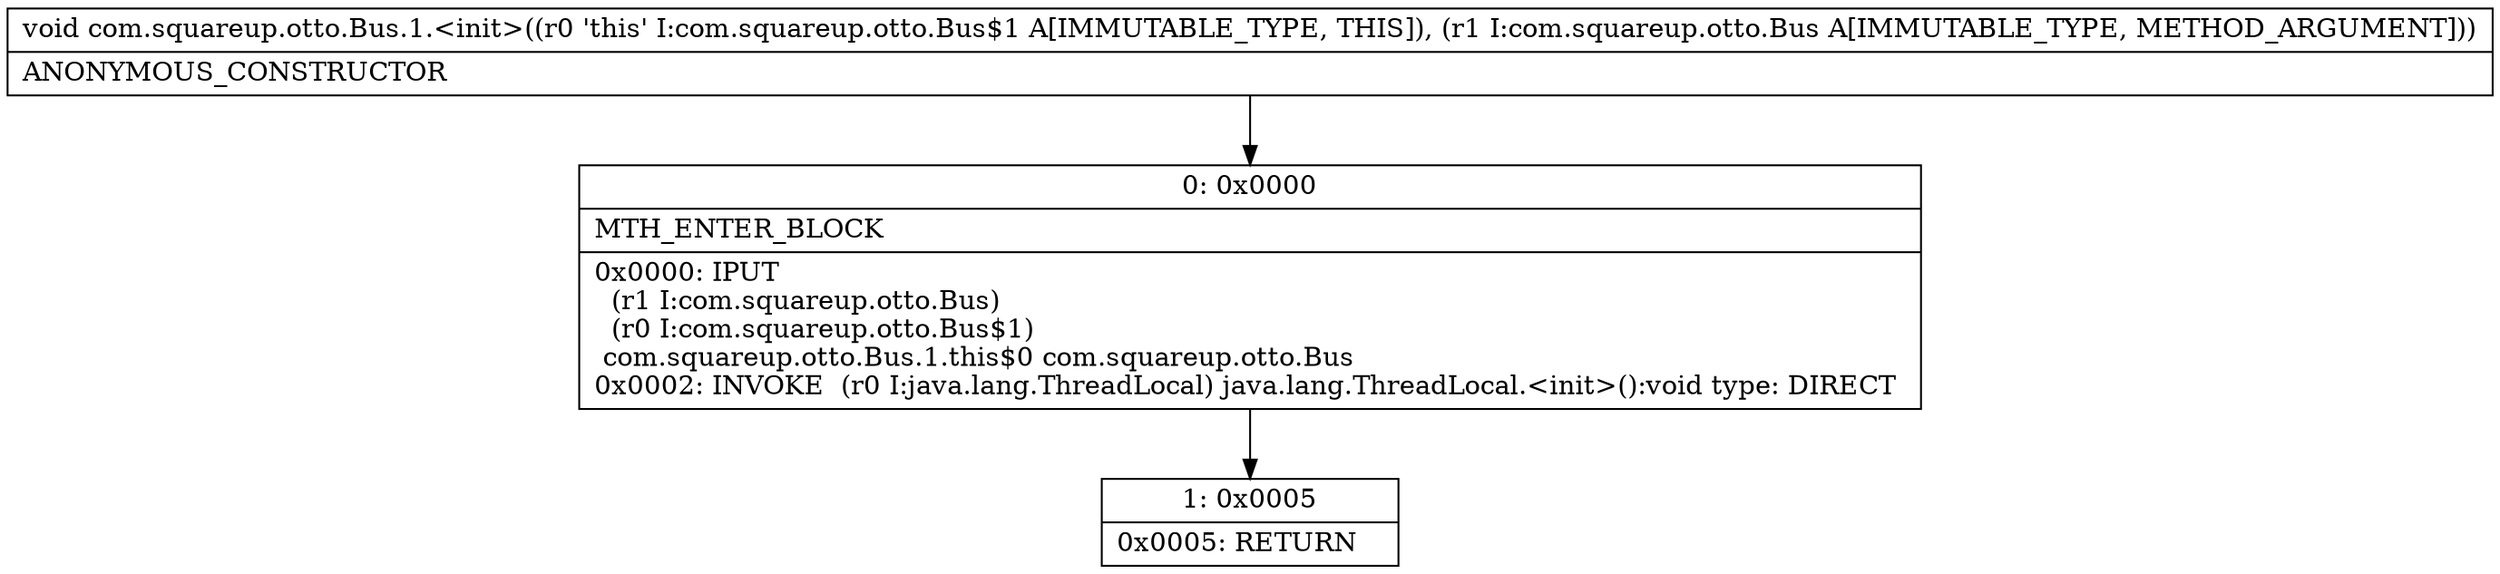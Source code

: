 digraph "CFG forcom.squareup.otto.Bus.1.\<init\>(Lcom\/squareup\/otto\/Bus;)V" {
Node_0 [shape=record,label="{0\:\ 0x0000|MTH_ENTER_BLOCK\l|0x0000: IPUT  \l  (r1 I:com.squareup.otto.Bus)\l  (r0 I:com.squareup.otto.Bus$1)\l com.squareup.otto.Bus.1.this$0 com.squareup.otto.Bus \l0x0002: INVOKE  (r0 I:java.lang.ThreadLocal) java.lang.ThreadLocal.\<init\>():void type: DIRECT \l}"];
Node_1 [shape=record,label="{1\:\ 0x0005|0x0005: RETURN   \l}"];
MethodNode[shape=record,label="{void com.squareup.otto.Bus.1.\<init\>((r0 'this' I:com.squareup.otto.Bus$1 A[IMMUTABLE_TYPE, THIS]), (r1 I:com.squareup.otto.Bus A[IMMUTABLE_TYPE, METHOD_ARGUMENT]))  | ANONYMOUS_CONSTRUCTOR\l}"];
MethodNode -> Node_0;
Node_0 -> Node_1;
}


